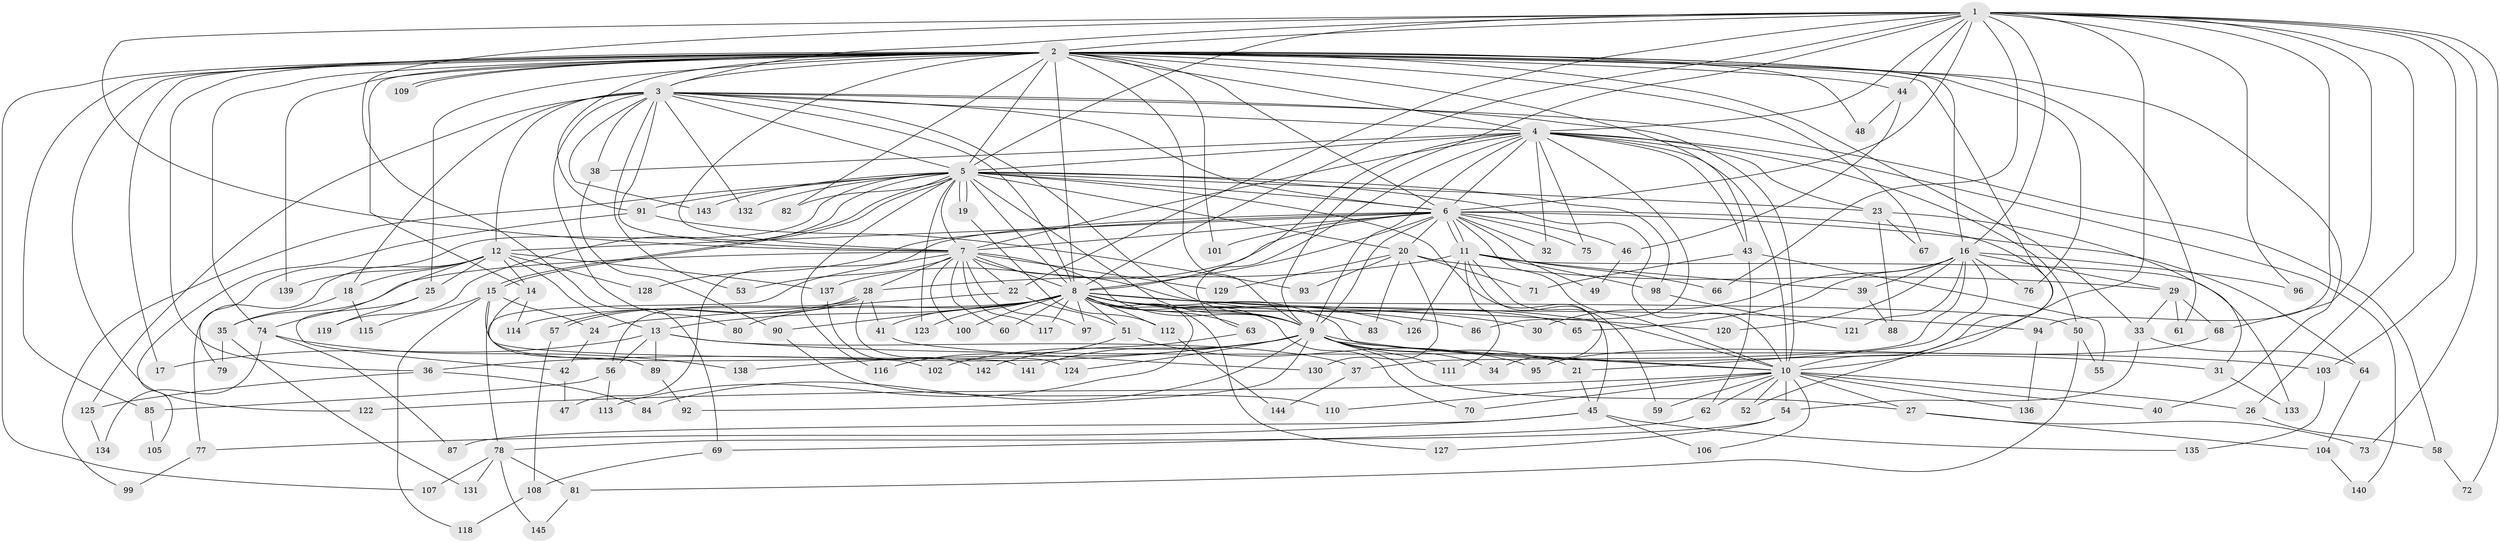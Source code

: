 // Generated by graph-tools (version 1.1) at 2025/35/03/09/25 02:35:16]
// undirected, 145 vertices, 315 edges
graph export_dot {
graph [start="1"]
  node [color=gray90,style=filled];
  1;
  2;
  3;
  4;
  5;
  6;
  7;
  8;
  9;
  10;
  11;
  12;
  13;
  14;
  15;
  16;
  17;
  18;
  19;
  20;
  21;
  22;
  23;
  24;
  25;
  26;
  27;
  28;
  29;
  30;
  31;
  32;
  33;
  34;
  35;
  36;
  37;
  38;
  39;
  40;
  41;
  42;
  43;
  44;
  45;
  46;
  47;
  48;
  49;
  50;
  51;
  52;
  53;
  54;
  55;
  56;
  57;
  58;
  59;
  60;
  61;
  62;
  63;
  64;
  65;
  66;
  67;
  68;
  69;
  70;
  71;
  72;
  73;
  74;
  75;
  76;
  77;
  78;
  79;
  80;
  81;
  82;
  83;
  84;
  85;
  86;
  87;
  88;
  89;
  90;
  91;
  92;
  93;
  94;
  95;
  96;
  97;
  98;
  99;
  100;
  101;
  102;
  103;
  104;
  105;
  106;
  107;
  108;
  109;
  110;
  111;
  112;
  113;
  114;
  115;
  116;
  117;
  118;
  119;
  120;
  121;
  122;
  123;
  124;
  125;
  126;
  127;
  128;
  129;
  130;
  131;
  132;
  133;
  134;
  135;
  136;
  137;
  138;
  139;
  140;
  141;
  142;
  143;
  144;
  145;
  1 -- 2;
  1 -- 3;
  1 -- 4;
  1 -- 5;
  1 -- 6;
  1 -- 7;
  1 -- 8;
  1 -- 9;
  1 -- 10;
  1 -- 16;
  1 -- 22;
  1 -- 26;
  1 -- 44;
  1 -- 66;
  1 -- 68;
  1 -- 69;
  1 -- 72;
  1 -- 73;
  1 -- 94;
  1 -- 96;
  1 -- 103;
  2 -- 3;
  2 -- 4;
  2 -- 5;
  2 -- 6;
  2 -- 7;
  2 -- 8;
  2 -- 9;
  2 -- 10;
  2 -- 14;
  2 -- 16;
  2 -- 17;
  2 -- 25;
  2 -- 33;
  2 -- 36;
  2 -- 40;
  2 -- 43;
  2 -- 44;
  2 -- 48;
  2 -- 61;
  2 -- 67;
  2 -- 74;
  2 -- 76;
  2 -- 82;
  2 -- 85;
  2 -- 91;
  2 -- 101;
  2 -- 107;
  2 -- 109;
  2 -- 109;
  2 -- 122;
  2 -- 139;
  3 -- 4;
  3 -- 5;
  3 -- 6;
  3 -- 7;
  3 -- 8;
  3 -- 9;
  3 -- 10;
  3 -- 12;
  3 -- 18;
  3 -- 38;
  3 -- 53;
  3 -- 58;
  3 -- 80;
  3 -- 125;
  3 -- 132;
  3 -- 143;
  4 -- 5;
  4 -- 6;
  4 -- 7;
  4 -- 8;
  4 -- 9;
  4 -- 10;
  4 -- 23;
  4 -- 32;
  4 -- 38;
  4 -- 43;
  4 -- 50;
  4 -- 63;
  4 -- 75;
  4 -- 86;
  4 -- 140;
  5 -- 6;
  5 -- 7;
  5 -- 8;
  5 -- 9;
  5 -- 10;
  5 -- 15;
  5 -- 15;
  5 -- 19;
  5 -- 19;
  5 -- 20;
  5 -- 23;
  5 -- 45;
  5 -- 79;
  5 -- 82;
  5 -- 91;
  5 -- 98;
  5 -- 99;
  5 -- 116;
  5 -- 119;
  5 -- 123;
  5 -- 132;
  5 -- 143;
  6 -- 7;
  6 -- 8;
  6 -- 9;
  6 -- 10;
  6 -- 11;
  6 -- 11;
  6 -- 12;
  6 -- 20;
  6 -- 32;
  6 -- 46;
  6 -- 47;
  6 -- 49;
  6 -- 52;
  6 -- 64;
  6 -- 75;
  6 -- 101;
  6 -- 128;
  6 -- 137;
  7 -- 8;
  7 -- 9;
  7 -- 10;
  7 -- 22;
  7 -- 28;
  7 -- 35;
  7 -- 53;
  7 -- 60;
  7 -- 89;
  7 -- 97;
  7 -- 100;
  7 -- 117;
  7 -- 129;
  8 -- 9;
  8 -- 10;
  8 -- 13;
  8 -- 30;
  8 -- 41;
  8 -- 50;
  8 -- 51;
  8 -- 60;
  8 -- 63;
  8 -- 65;
  8 -- 70;
  8 -- 80;
  8 -- 83;
  8 -- 86;
  8 -- 90;
  8 -- 94;
  8 -- 97;
  8 -- 100;
  8 -- 112;
  8 -- 113;
  8 -- 114;
  8 -- 117;
  8 -- 120;
  8 -- 123;
  8 -- 126;
  8 -- 127;
  9 -- 10;
  9 -- 21;
  9 -- 27;
  9 -- 31;
  9 -- 34;
  9 -- 36;
  9 -- 84;
  9 -- 92;
  9 -- 102;
  9 -- 111;
  9 -- 124;
  9 -- 138;
  9 -- 141;
  10 -- 26;
  10 -- 27;
  10 -- 40;
  10 -- 52;
  10 -- 54;
  10 -- 59;
  10 -- 62;
  10 -- 70;
  10 -- 106;
  10 -- 110;
  10 -- 122;
  10 -- 136;
  11 -- 28;
  11 -- 34;
  11 -- 39;
  11 -- 59;
  11 -- 66;
  11 -- 98;
  11 -- 111;
  11 -- 126;
  11 -- 133;
  12 -- 13;
  12 -- 14;
  12 -- 18;
  12 -- 25;
  12 -- 74;
  12 -- 77;
  12 -- 128;
  12 -- 137;
  12 -- 139;
  13 -- 17;
  13 -- 37;
  13 -- 56;
  13 -- 89;
  13 -- 103;
  14 -- 102;
  14 -- 114;
  15 -- 24;
  15 -- 78;
  15 -- 115;
  15 -- 118;
  15 -- 141;
  16 -- 21;
  16 -- 29;
  16 -- 30;
  16 -- 37;
  16 -- 39;
  16 -- 65;
  16 -- 76;
  16 -- 96;
  16 -- 120;
  16 -- 121;
  18 -- 35;
  18 -- 115;
  19 -- 112;
  20 -- 29;
  20 -- 71;
  20 -- 83;
  20 -- 93;
  20 -- 129;
  20 -- 130;
  21 -- 45;
  22 -- 24;
  22 -- 51;
  23 -- 31;
  23 -- 67;
  23 -- 88;
  24 -- 42;
  25 -- 42;
  25 -- 119;
  26 -- 58;
  27 -- 73;
  27 -- 104;
  28 -- 41;
  28 -- 56;
  28 -- 57;
  28 -- 57;
  28 -- 124;
  29 -- 33;
  29 -- 61;
  29 -- 68;
  31 -- 133;
  33 -- 54;
  33 -- 64;
  35 -- 79;
  35 -- 131;
  36 -- 84;
  36 -- 125;
  37 -- 144;
  38 -- 90;
  39 -- 88;
  41 -- 130;
  42 -- 47;
  43 -- 55;
  43 -- 62;
  43 -- 71;
  44 -- 46;
  44 -- 48;
  45 -- 77;
  45 -- 87;
  45 -- 106;
  45 -- 135;
  46 -- 49;
  50 -- 55;
  50 -- 81;
  51 -- 95;
  51 -- 116;
  54 -- 78;
  54 -- 127;
  56 -- 85;
  56 -- 113;
  57 -- 108;
  58 -- 72;
  62 -- 69;
  63 -- 142;
  64 -- 104;
  68 -- 95;
  69 -- 108;
  74 -- 87;
  74 -- 134;
  74 -- 138;
  77 -- 99;
  78 -- 81;
  78 -- 107;
  78 -- 131;
  78 -- 145;
  81 -- 145;
  85 -- 105;
  89 -- 92;
  90 -- 110;
  91 -- 93;
  91 -- 105;
  94 -- 136;
  98 -- 121;
  103 -- 135;
  104 -- 140;
  108 -- 118;
  112 -- 144;
  125 -- 134;
  137 -- 142;
}
